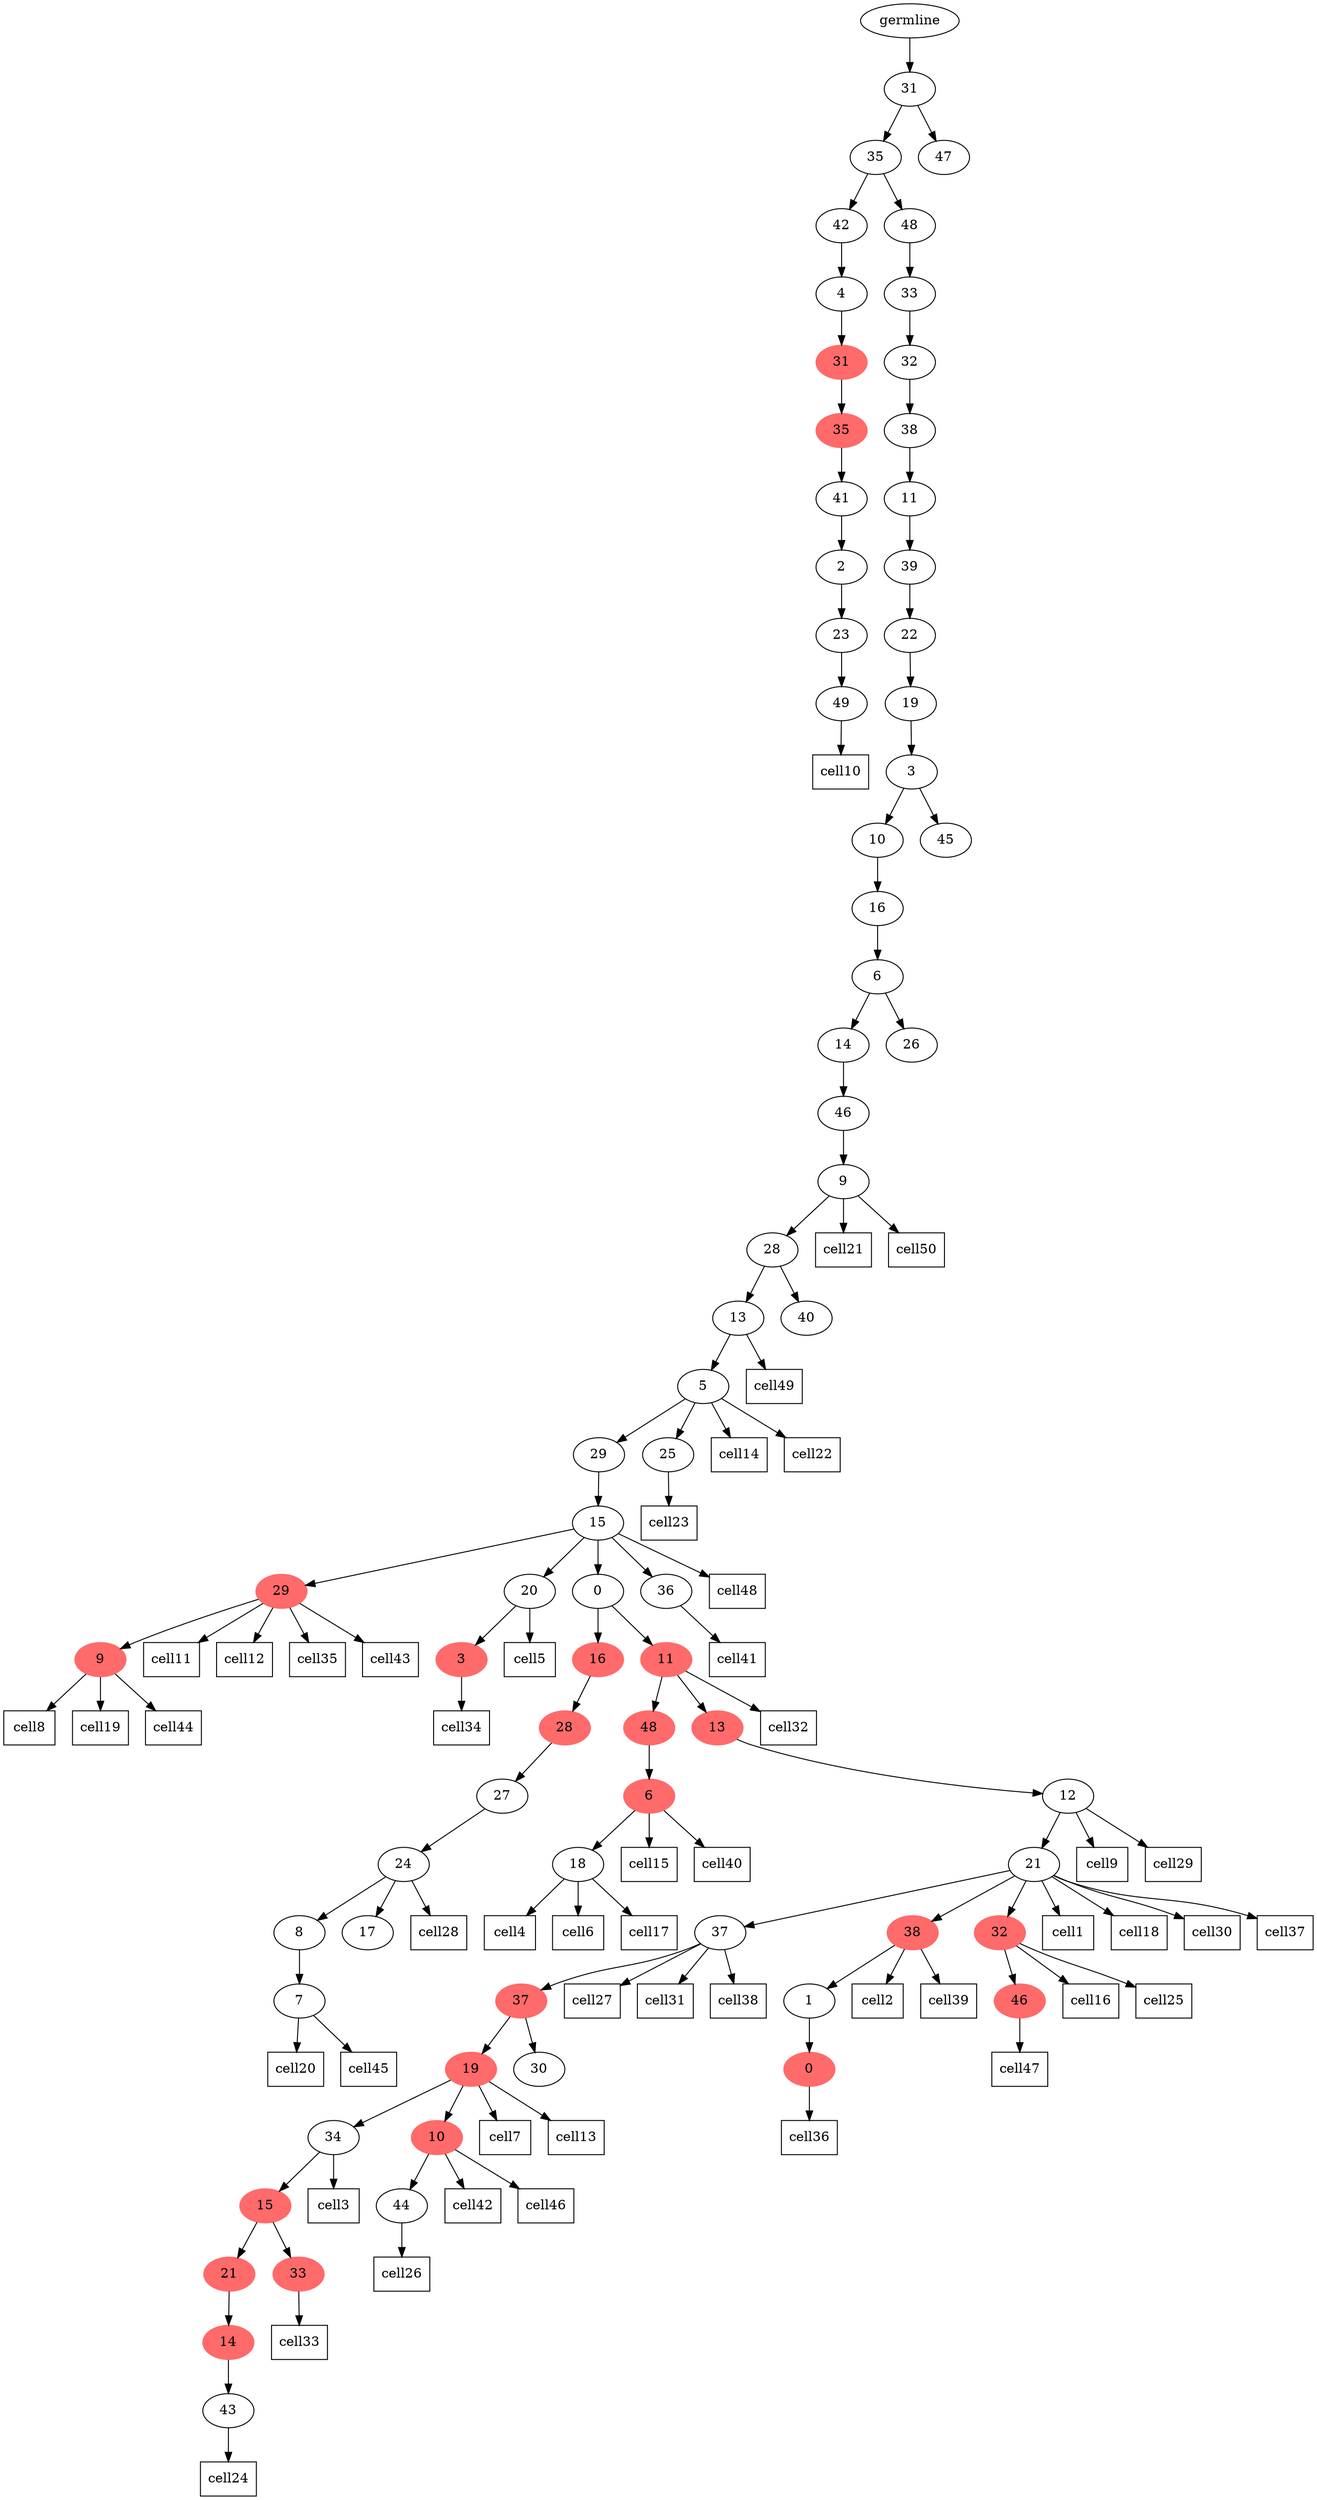 digraph g {
	"70" -> "71";
	"71" [label="49"];
	"69" -> "70";
	"70" [label="23"];
	"68" -> "69";
	"69" [label="2"];
	"67" -> "68";
	"68" [label="41"];
	"66" -> "67";
	"67" [color=indianred1, style=filled, label="35"];
	"65" -> "66";
	"66" [color=indianred1, style=filled, label="31"];
	"64" -> "65";
	"65" [label="4"];
	"60" -> "61";
	"61" [color=indianred1, style=filled, label="9"];
	"57" -> "58";
	"58" [color=indianred1, style=filled, label="3"];
	"54" -> "55";
	"55" [label="7"];
	"53" -> "54";
	"54" [label="8"];
	"53" -> "56";
	"56" [label="17"];
	"52" -> "53";
	"53" [label="24"];
	"51" -> "52";
	"52" [label="27"];
	"50" -> "51";
	"51" [color=indianred1, style=filled, label="28"];
	"48" -> "49";
	"49" [label="18"];
	"47" -> "48";
	"48" [color=indianred1, style=filled, label="6"];
	"43" -> "44";
	"44" [label="43"];
	"42" -> "43";
	"43" [color=indianred1, style=filled, label="14"];
	"41" -> "42";
	"42" [color=indianred1, style=filled, label="21"];
	"41" -> "45";
	"45" [color=indianred1, style=filled, label="33"];
	"40" -> "41";
	"41" [color=indianred1, style=filled, label="15"];
	"38" -> "39";
	"39" [label="44"];
	"37" -> "38";
	"38" [color=indianred1, style=filled, label="10"];
	"37" -> "40";
	"40" [label="34"];
	"36" -> "37";
	"37" [color=indianred1, style=filled, label="19"];
	"36" -> "46";
	"46" [label="30"];
	"35" -> "36";
	"36" [color=indianred1, style=filled, label="37"];
	"33" -> "34";
	"34" [color=indianred1, style=filled, label="0"];
	"32" -> "33";
	"33" [label="1"];
	"30" -> "31";
	"31" [color=indianred1, style=filled, label="46"];
	"29" -> "30";
	"30" [color=indianred1, style=filled, label="32"];
	"29" -> "32";
	"32" [color=indianred1, style=filled, label="38"];
	"29" -> "35";
	"35" [label="37"];
	"28" -> "29";
	"29" [label="21"];
	"27" -> "28";
	"28" [label="12"];
	"26" -> "27";
	"27" [color=indianred1, style=filled, label="13"];
	"26" -> "47";
	"47" [color=indianred1, style=filled, label="48"];
	"25" -> "26";
	"26" [color=indianred1, style=filled, label="11"];
	"25" -> "50";
	"50" [color=indianred1, style=filled, label="16"];
	"24" -> "25";
	"25" [label="0"];
	"24" -> "57";
	"57" [label="20"];
	"24" -> "59";
	"59" [label="36"];
	"24" -> "60";
	"60" [color=indianred1, style=filled, label="29"];
	"23" -> "24";
	"24" [label="15"];
	"21" -> "22";
	"22" [label="25"];
	"21" -> "23";
	"23" [label="29"];
	"20" -> "21";
	"21" [label="5"];
	"19" -> "20";
	"20" [label="13"];
	"19" -> "62";
	"62" [label="40"];
	"18" -> "19";
	"19" [label="28"];
	"17" -> "18";
	"18" [label="9"];
	"16" -> "17";
	"17" [label="46"];
	"14" -> "15";
	"15" [label="26"];
	"14" -> "16";
	"16" [label="14"];
	"13" -> "14";
	"14" [label="6"];
	"12" -> "13";
	"13" [label="16"];
	"11" -> "12";
	"12" [label="10"];
	"11" -> "63";
	"63" [label="45"];
	"10" -> "11";
	"11" [label="3"];
	"9" -> "10";
	"10" [label="19"];
	"8" -> "9";
	"9" [label="22"];
	"7" -> "8";
	"8" [label="39"];
	"6" -> "7";
	"7" [label="11"];
	"5" -> "6";
	"6" [label="38"];
	"4" -> "5";
	"5" [label="32"];
	"3" -> "4";
	"4" [label="33"];
	"2" -> "3";
	"3" [label="48"];
	"2" -> "64";
	"64" [label="42"];
	"1" -> "2";
	"2" [label="35"];
	"1" -> "72";
	"72" [label="47"];
	"0" -> "1";
	"1" [label="31"];
	"0" [label="germline"];
	"29" -> cell1;
	cell1 [shape=box]
	"32" -> cell2;
	cell2 [shape=box]
	"40" -> cell3;
	cell3 [shape=box]
	"49" -> cell4;
	cell4 [shape=box]
	"57" -> cell5;
	cell5 [shape=box]
	"49" -> cell6;
	cell6 [shape=box]
	"37" -> cell7;
	cell7 [shape=box]
	"61" -> cell8;
	cell8 [shape=box]
	"28" -> cell9;
	cell9 [shape=box]
	"71" -> cell10;
	cell10 [shape=box]
	"60" -> cell11;
	cell11 [shape=box]
	"60" -> cell12;
	cell12 [shape=box]
	"37" -> cell13;
	cell13 [shape=box]
	"21" -> cell14;
	cell14 [shape=box]
	"48" -> cell15;
	cell15 [shape=box]
	"30" -> cell16;
	cell16 [shape=box]
	"49" -> cell17;
	cell17 [shape=box]
	"29" -> cell18;
	cell18 [shape=box]
	"61" -> cell19;
	cell19 [shape=box]
	"55" -> cell20;
	cell20 [shape=box]
	"18" -> cell21;
	cell21 [shape=box]
	"21" -> cell22;
	cell22 [shape=box]
	"22" -> cell23;
	cell23 [shape=box]
	"44" -> cell24;
	cell24 [shape=box]
	"30" -> cell25;
	cell25 [shape=box]
	"39" -> cell26;
	cell26 [shape=box]
	"35" -> cell27;
	cell27 [shape=box]
	"53" -> cell28;
	cell28 [shape=box]
	"28" -> cell29;
	cell29 [shape=box]
	"29" -> cell30;
	cell30 [shape=box]
	"35" -> cell31;
	cell31 [shape=box]
	"26" -> cell32;
	cell32 [shape=box]
	"45" -> cell33;
	cell33 [shape=box]
	"58" -> cell34;
	cell34 [shape=box]
	"60" -> cell35;
	cell35 [shape=box]
	"34" -> cell36;
	cell36 [shape=box]
	"29" -> cell37;
	cell37 [shape=box]
	"35" -> cell38;
	cell38 [shape=box]
	"32" -> cell39;
	cell39 [shape=box]
	"48" -> cell40;
	cell40 [shape=box]
	"59" -> cell41;
	cell41 [shape=box]
	"38" -> cell42;
	cell42 [shape=box]
	"60" -> cell43;
	cell43 [shape=box]
	"61" -> cell44;
	cell44 [shape=box]
	"55" -> cell45;
	cell45 [shape=box]
	"38" -> cell46;
	cell46 [shape=box]
	"31" -> cell47;
	cell47 [shape=box]
	"24" -> cell48;
	cell48 [shape=box]
	"20" -> cell49;
	cell49 [shape=box]
	"18" -> cell50;
	cell50 [shape=box]
}
